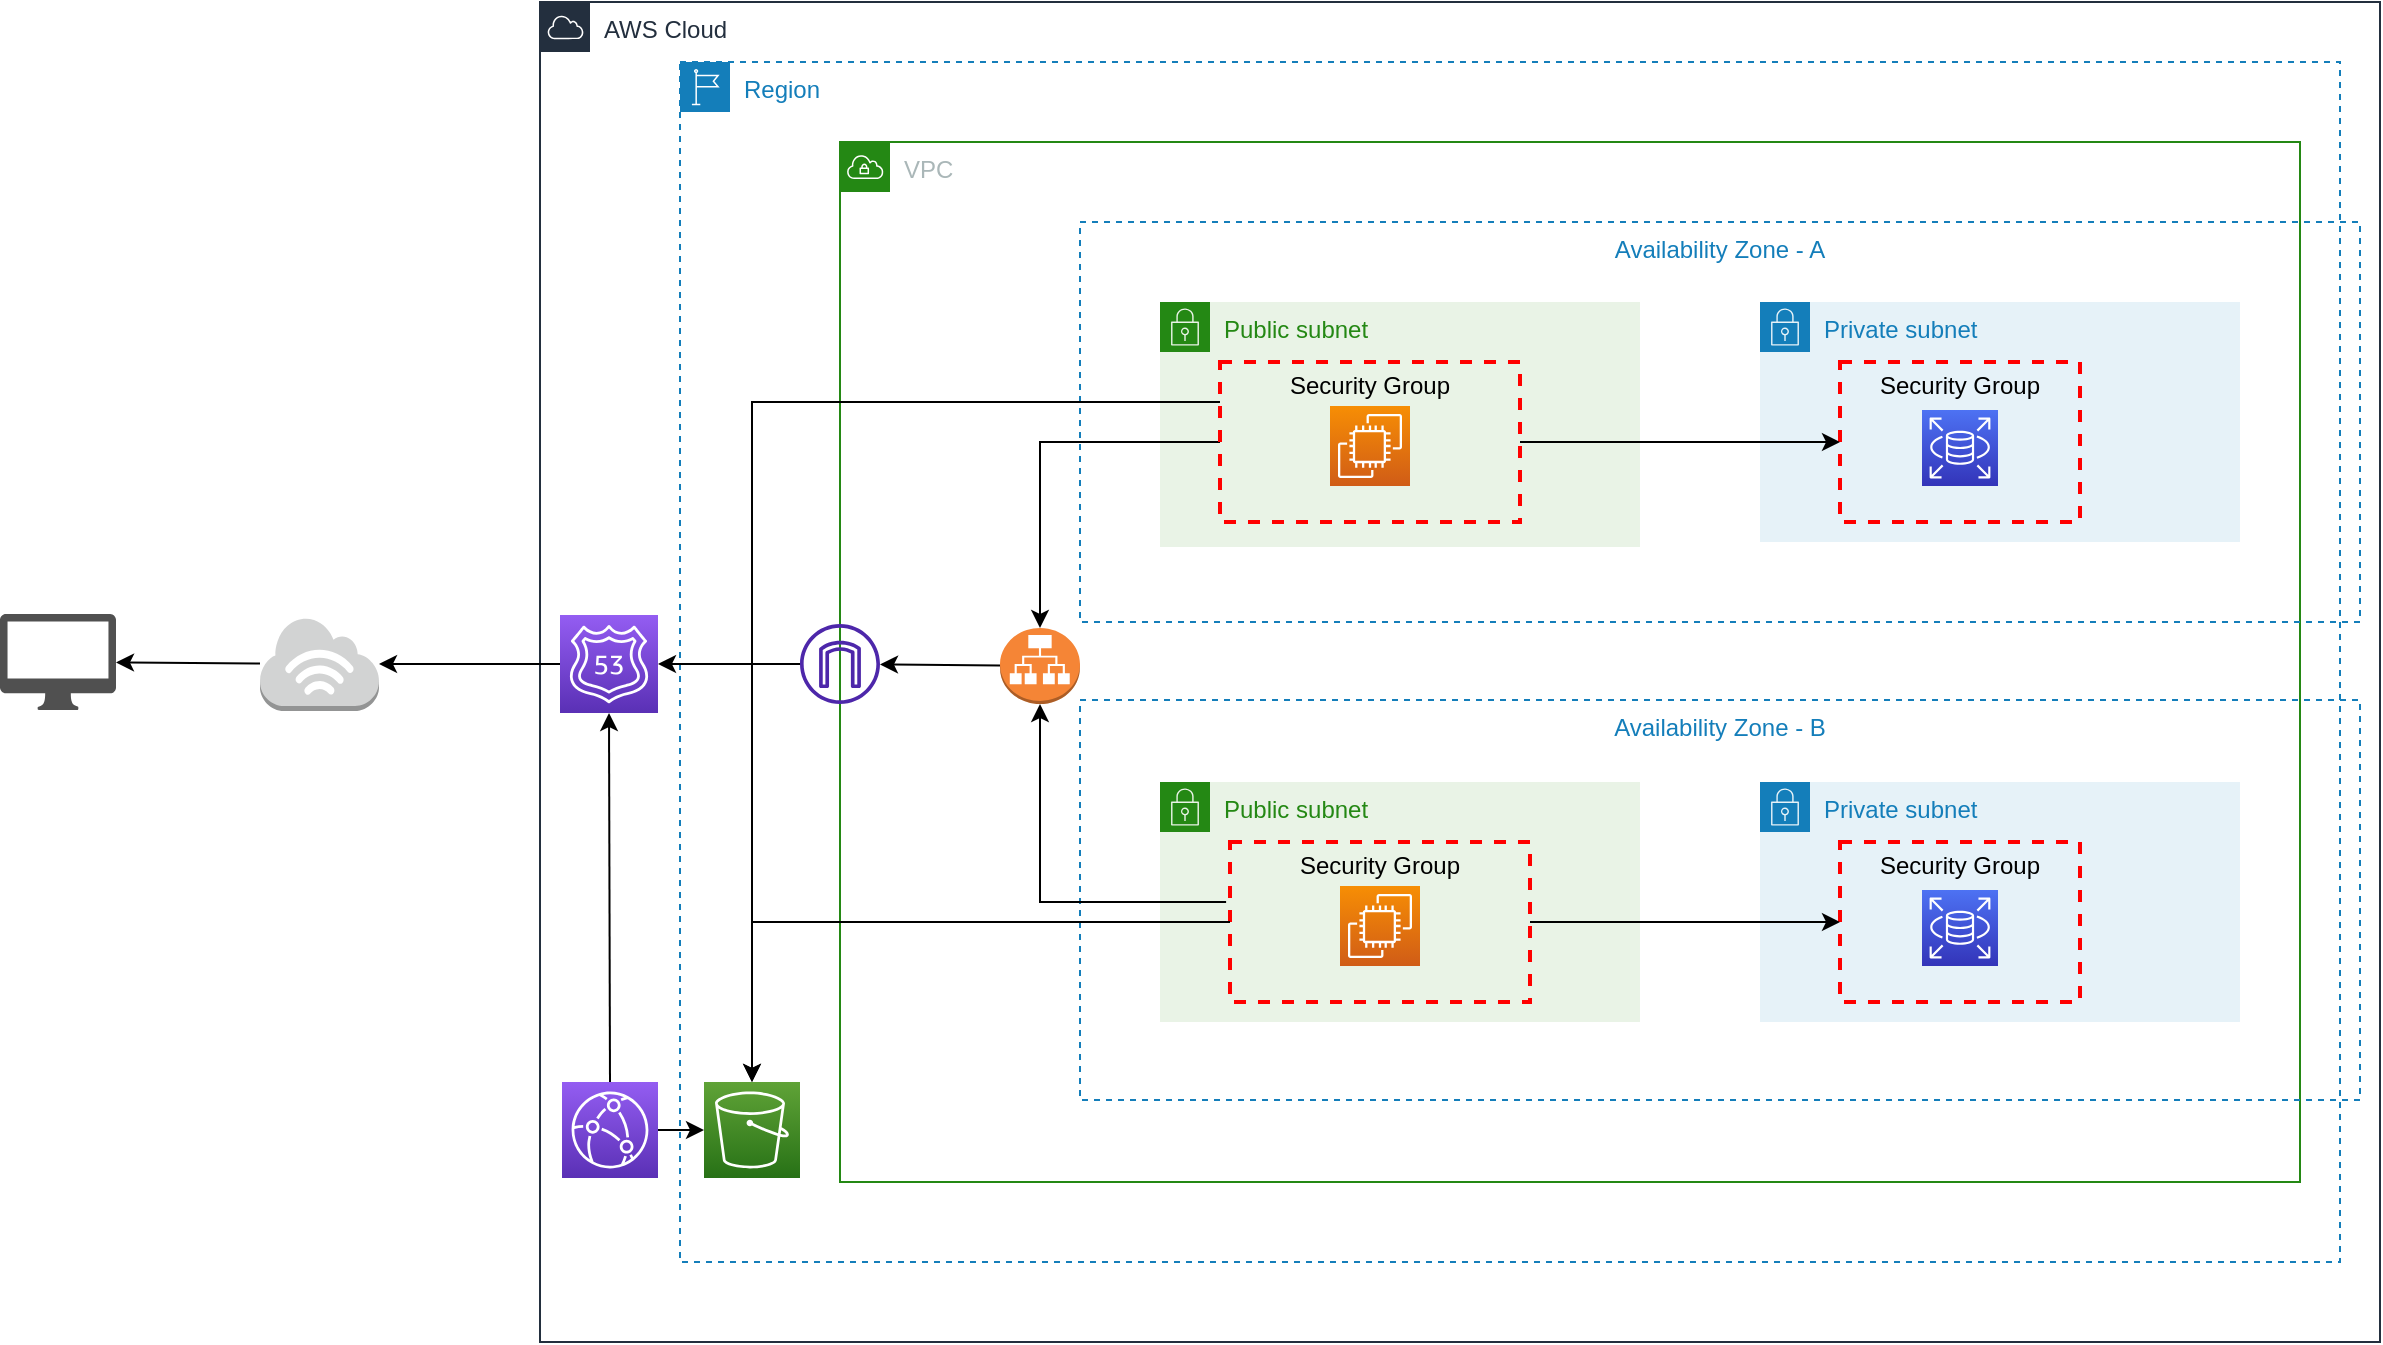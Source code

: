 <mxfile version="20.5.1" type="github">
  <diagram id="PDpObLPVL--RrpvwOKSg" name="Page-1">
    <mxGraphModel dx="2170" dy="769" grid="1" gridSize="10" guides="1" tooltips="1" connect="1" arrows="1" fold="1" page="1" pageScale="1" pageWidth="850" pageHeight="1100" math="0" shadow="0">
      <root>
        <mxCell id="0" />
        <mxCell id="1" parent="0" />
        <mxCell id="NroAq79ZU_S0_tY3KaXA-9" value="AWS Cloud" style="points=[[0,0],[0.25,0],[0.5,0],[0.75,0],[1,0],[1,0.25],[1,0.5],[1,0.75],[1,1],[0.75,1],[0.5,1],[0.25,1],[0,1],[0,0.75],[0,0.5],[0,0.25]];outlineConnect=0;gradientColor=none;html=1;whiteSpace=wrap;fontSize=12;fontStyle=0;container=1;pointerEvents=0;collapsible=0;recursiveResize=0;shape=mxgraph.aws4.group;grIcon=mxgraph.aws4.group_aws_cloud;strokeColor=#232F3E;fillColor=none;verticalAlign=top;align=left;spacingLeft=30;fontColor=#232F3E;dashed=0;" vertex="1" parent="1">
          <mxGeometry x="40" y="50" width="920" height="670" as="geometry" />
        </mxCell>
        <mxCell id="NroAq79ZU_S0_tY3KaXA-86" value="" style="sketch=0;points=[[0,0,0],[0.25,0,0],[0.5,0,0],[0.75,0,0],[1,0,0],[0,1,0],[0.25,1,0],[0.5,1,0],[0.75,1,0],[1,1,0],[0,0.25,0],[0,0.5,0],[0,0.75,0],[1,0.25,0],[1,0.5,0],[1,0.75,0]];outlineConnect=0;fontColor=#232F3E;gradientColor=#945DF2;gradientDirection=north;fillColor=#5A30B5;strokeColor=#ffffff;dashed=0;verticalLabelPosition=bottom;verticalAlign=top;align=center;html=1;fontSize=12;fontStyle=0;aspect=fixed;shape=mxgraph.aws4.resourceIcon;resIcon=mxgraph.aws4.cloudfront;" vertex="1" parent="NroAq79ZU_S0_tY3KaXA-9">
          <mxGeometry x="11" y="540" width="48" height="48" as="geometry" />
        </mxCell>
        <mxCell id="NroAq79ZU_S0_tY3KaXA-87" value="" style="sketch=0;points=[[0,0,0],[0.25,0,0],[0.5,0,0],[0.75,0,0],[1,0,0],[0,1,0],[0.25,1,0],[0.5,1,0],[0.75,1,0],[1,1,0],[0,0.25,0],[0,0.5,0],[0,0.75,0],[1,0.25,0],[1,0.5,0],[1,0.75,0]];outlineConnect=0;fontColor=#232F3E;gradientColor=#945DF2;gradientDirection=north;fillColor=#5A30B5;strokeColor=#ffffff;dashed=0;verticalLabelPosition=bottom;verticalAlign=top;align=center;html=1;fontSize=12;fontStyle=0;aspect=fixed;shape=mxgraph.aws4.resourceIcon;resIcon=mxgraph.aws4.route_53;" vertex="1" parent="NroAq79ZU_S0_tY3KaXA-9">
          <mxGeometry x="10" y="306.5" width="49" height="49" as="geometry" />
        </mxCell>
        <mxCell id="NroAq79ZU_S0_tY3KaXA-103" value="" style="endArrow=classic;html=1;rounded=0;exitX=0.5;exitY=0;exitDx=0;exitDy=0;exitPerimeter=0;entryX=0.5;entryY=1;entryDx=0;entryDy=0;entryPerimeter=0;" edge="1" parent="NroAq79ZU_S0_tY3KaXA-9" source="NroAq79ZU_S0_tY3KaXA-86" target="NroAq79ZU_S0_tY3KaXA-87">
          <mxGeometry width="50" height="50" relative="1" as="geometry">
            <mxPoint x="330" y="410" as="sourcePoint" />
            <mxPoint x="380" y="360" as="targetPoint" />
          </mxGeometry>
        </mxCell>
        <mxCell id="NroAq79ZU_S0_tY3KaXA-10" value="Region" style="points=[[0,0],[0.25,0],[0.5,0],[0.75,0],[1,0],[1,0.25],[1,0.5],[1,0.75],[1,1],[0.75,1],[0.5,1],[0.25,1],[0,1],[0,0.75],[0,0.5],[0,0.25]];outlineConnect=0;gradientColor=none;html=1;whiteSpace=wrap;fontSize=12;fontStyle=0;container=1;pointerEvents=0;collapsible=0;recursiveResize=0;shape=mxgraph.aws4.group;grIcon=mxgraph.aws4.group_region;strokeColor=#147EBA;fillColor=none;verticalAlign=top;align=left;spacingLeft=30;fontColor=#147EBA;dashed=1;" vertex="1" parent="1">
          <mxGeometry x="110" y="80" width="830" height="600" as="geometry" />
        </mxCell>
        <mxCell id="NroAq79ZU_S0_tY3KaXA-85" value="" style="sketch=0;points=[[0,0,0],[0.25,0,0],[0.5,0,0],[0.75,0,0],[1,0,0],[0,1,0],[0.25,1,0],[0.5,1,0],[0.75,1,0],[1,1,0],[0,0.25,0],[0,0.5,0],[0,0.75,0],[1,0.25,0],[1,0.5,0],[1,0.75,0]];outlineConnect=0;fontColor=#232F3E;gradientColor=#60A337;gradientDirection=north;fillColor=#277116;strokeColor=#ffffff;dashed=0;verticalLabelPosition=bottom;verticalAlign=top;align=center;html=1;fontSize=12;fontStyle=0;aspect=fixed;shape=mxgraph.aws4.resourceIcon;resIcon=mxgraph.aws4.s3;" vertex="1" parent="NroAq79ZU_S0_tY3KaXA-10">
          <mxGeometry x="12" y="510" width="48" height="48" as="geometry" />
        </mxCell>
        <object label="VPC" name="Internet Gateway" id="NroAq79ZU_S0_tY3KaXA-12">
          <mxCell style="points=[[0,0],[0.25,0],[0.5,0],[0.75,0],[1,0],[1,0.25],[1,0.5],[1,0.75],[1,1],[0.75,1],[0.5,1],[0.25,1],[0,1],[0,0.75],[0,0.5],[0,0.25]];outlineConnect=0;gradientColor=none;html=1;whiteSpace=wrap;fontSize=12;fontStyle=0;container=1;pointerEvents=0;collapsible=0;recursiveResize=0;shape=mxgraph.aws4.group;grIcon=mxgraph.aws4.group_vpc;strokeColor=#248814;fillColor=none;verticalAlign=top;align=left;spacingLeft=30;fontColor=#AAB7B8;dashed=0;" vertex="1" parent="1">
            <mxGeometry x="190" y="120" width="730" height="520" as="geometry" />
          </mxCell>
        </object>
        <mxCell id="NroAq79ZU_S0_tY3KaXA-13" value="Availability Zone - A" style="fillColor=none;strokeColor=#147EBA;dashed=1;verticalAlign=top;fontStyle=0;fontColor=#147EBA;" vertex="1" parent="NroAq79ZU_S0_tY3KaXA-12">
          <mxGeometry x="120" y="40" width="640" height="200" as="geometry" />
        </mxCell>
        <mxCell id="NroAq79ZU_S0_tY3KaXA-14" value="Availability Zone - B" style="fillColor=none;strokeColor=#147EBA;dashed=1;verticalAlign=top;fontStyle=0;fontColor=#147EBA;" vertex="1" parent="NroAq79ZU_S0_tY3KaXA-12">
          <mxGeometry x="120" y="279" width="640" height="200" as="geometry" />
        </mxCell>
        <mxCell id="NroAq79ZU_S0_tY3KaXA-15" value="Public subnet" style="points=[[0,0],[0.25,0],[0.5,0],[0.75,0],[1,0],[1,0.25],[1,0.5],[1,0.75],[1,1],[0.75,1],[0.5,1],[0.25,1],[0,1],[0,0.75],[0,0.5],[0,0.25]];outlineConnect=0;gradientColor=none;html=1;whiteSpace=wrap;fontSize=12;fontStyle=0;container=1;pointerEvents=0;collapsible=0;recursiveResize=0;shape=mxgraph.aws4.group;grIcon=mxgraph.aws4.group_security_group;grStroke=0;strokeColor=#248814;fillColor=#E9F3E6;verticalAlign=top;align=left;spacingLeft=30;fontColor=#248814;dashed=0;" vertex="1" parent="NroAq79ZU_S0_tY3KaXA-12">
          <mxGeometry x="160" y="80" width="240" height="122.5" as="geometry" />
        </mxCell>
        <mxCell id="NroAq79ZU_S0_tY3KaXA-16" value="Public subnet" style="points=[[0,0],[0.25,0],[0.5,0],[0.75,0],[1,0],[1,0.25],[1,0.5],[1,0.75],[1,1],[0.75,1],[0.5,1],[0.25,1],[0,1],[0,0.75],[0,0.5],[0,0.25]];outlineConnect=0;gradientColor=none;html=1;whiteSpace=wrap;fontSize=12;fontStyle=0;container=1;pointerEvents=0;collapsible=0;recursiveResize=0;shape=mxgraph.aws4.group;grIcon=mxgraph.aws4.group_security_group;grStroke=0;strokeColor=#248814;fillColor=#E9F3E6;verticalAlign=top;align=left;spacingLeft=30;fontColor=#248814;dashed=0;" vertex="1" parent="NroAq79ZU_S0_tY3KaXA-12">
          <mxGeometry x="160" y="320" width="240" height="120" as="geometry" />
        </mxCell>
        <mxCell id="NroAq79ZU_S0_tY3KaXA-17" value="Private subnet" style="points=[[0,0],[0.25,0],[0.5,0],[0.75,0],[1,0],[1,0.25],[1,0.5],[1,0.75],[1,1],[0.75,1],[0.5,1],[0.25,1],[0,1],[0,0.75],[0,0.5],[0,0.25]];outlineConnect=0;gradientColor=none;html=1;whiteSpace=wrap;fontSize=12;fontStyle=0;container=1;pointerEvents=0;collapsible=0;recursiveResize=0;shape=mxgraph.aws4.group;grIcon=mxgraph.aws4.group_security_group;grStroke=0;strokeColor=#147EBA;fillColor=#E6F2F8;verticalAlign=top;align=left;spacingLeft=30;fontColor=#147EBA;dashed=0;" vertex="1" parent="NroAq79ZU_S0_tY3KaXA-12">
          <mxGeometry x="460" y="80" width="240" height="120" as="geometry" />
        </mxCell>
        <mxCell id="NroAq79ZU_S0_tY3KaXA-60" value="Security Group" style="fontStyle=0;verticalAlign=top;align=center;spacingTop=-2;fillColor=none;rounded=0;whiteSpace=wrap;html=1;strokeColor=#FF0000;strokeWidth=2;dashed=1;container=1;collapsible=0;expand=0;recursiveResize=0;" vertex="1" parent="NroAq79ZU_S0_tY3KaXA-17">
          <mxGeometry x="40" y="30" width="120" height="80" as="geometry" />
        </mxCell>
        <mxCell id="NroAq79ZU_S0_tY3KaXA-49" value="" style="sketch=0;points=[[0,0,0],[0.25,0,0],[0.5,0,0],[0.75,0,0],[1,0,0],[0,1,0],[0.25,1,0],[0.5,1,0],[0.75,1,0],[1,1,0],[0,0.25,0],[0,0.5,0],[0,0.75,0],[1,0.25,0],[1,0.5,0],[1,0.75,0]];outlineConnect=0;fontColor=#232F3E;gradientColor=#4D72F3;gradientDirection=north;fillColor=#3334B9;strokeColor=#ffffff;dashed=0;verticalLabelPosition=bottom;verticalAlign=top;align=center;html=1;fontSize=12;fontStyle=0;aspect=fixed;shape=mxgraph.aws4.resourceIcon;resIcon=mxgraph.aws4.rds;" vertex="1" parent="NroAq79ZU_S0_tY3KaXA-60">
          <mxGeometry x="41" y="24" width="38" height="38" as="geometry" />
        </mxCell>
        <mxCell id="NroAq79ZU_S0_tY3KaXA-19" value="Private subnet" style="points=[[0,0],[0.25,0],[0.5,0],[0.75,0],[1,0],[1,0.25],[1,0.5],[1,0.75],[1,1],[0.75,1],[0.5,1],[0.25,1],[0,1],[0,0.75],[0,0.5],[0,0.25]];outlineConnect=0;gradientColor=none;html=1;whiteSpace=wrap;fontSize=12;fontStyle=0;container=1;pointerEvents=0;collapsible=0;recursiveResize=0;shape=mxgraph.aws4.group;grIcon=mxgraph.aws4.group_security_group;grStroke=0;strokeColor=#147EBA;fillColor=#E6F2F8;verticalAlign=top;align=left;spacingLeft=30;fontColor=#147EBA;dashed=0;" vertex="1" parent="NroAq79ZU_S0_tY3KaXA-12">
          <mxGeometry x="460" y="320" width="240" height="120" as="geometry" />
        </mxCell>
        <mxCell id="NroAq79ZU_S0_tY3KaXA-93" value="" style="edgeStyle=none;rounded=0;orthogonalLoop=1;jettySize=auto;html=1;" edge="1" parent="NroAq79ZU_S0_tY3KaXA-12" source="NroAq79ZU_S0_tY3KaXA-25" target="NroAq79ZU_S0_tY3KaXA-66">
          <mxGeometry relative="1" as="geometry" />
        </mxCell>
        <mxCell id="NroAq79ZU_S0_tY3KaXA-25" value="" style="outlineConnect=0;dashed=0;verticalLabelPosition=bottom;verticalAlign=top;align=center;html=1;shape=mxgraph.aws3.application_load_balancer;fillColor=#F58536;gradientColor=none;" vertex="1" parent="NroAq79ZU_S0_tY3KaXA-12">
          <mxGeometry x="80" y="243" width="40" height="38" as="geometry" />
        </mxCell>
        <mxCell id="NroAq79ZU_S0_tY3KaXA-29" value="" style="endArrow=classic;html=1;rounded=0;entryX=0.5;entryY=0;entryDx=0;entryDy=0;entryPerimeter=0;exitX=0;exitY=0.5;exitDx=0;exitDy=0;" edge="1" parent="NroAq79ZU_S0_tY3KaXA-12" source="NroAq79ZU_S0_tY3KaXA-56" target="NroAq79ZU_S0_tY3KaXA-25">
          <mxGeometry width="50" height="50" relative="1" as="geometry">
            <mxPoint x="140" y="140" as="sourcePoint" />
            <mxPoint x="60" y="250" as="targetPoint" />
            <Array as="points">
              <mxPoint x="100" y="150" />
            </Array>
          </mxGeometry>
        </mxCell>
        <mxCell id="NroAq79ZU_S0_tY3KaXA-30" value="" style="endArrow=classic;html=1;rounded=0;entryX=0.5;entryY=1;entryDx=0;entryDy=0;entryPerimeter=0;exitX=-0.013;exitY=0.375;exitDx=0;exitDy=0;exitPerimeter=0;" edge="1" parent="NroAq79ZU_S0_tY3KaXA-12" source="NroAq79ZU_S0_tY3KaXA-55" target="NroAq79ZU_S0_tY3KaXA-25">
          <mxGeometry width="50" height="50" relative="1" as="geometry">
            <mxPoint x="140" y="380" as="sourcePoint" />
            <mxPoint x="50" y="260" as="targetPoint" />
            <Array as="points">
              <mxPoint x="100" y="380" />
            </Array>
          </mxGeometry>
        </mxCell>
        <mxCell id="NroAq79ZU_S0_tY3KaXA-55" value="Security Group" style="fontStyle=0;verticalAlign=top;align=center;spacingTop=-2;fillColor=none;rounded=0;whiteSpace=wrap;html=1;strokeColor=#FF0000;strokeWidth=2;dashed=1;container=1;collapsible=0;expand=0;recursiveResize=0;" vertex="1" parent="NroAq79ZU_S0_tY3KaXA-12">
          <mxGeometry x="195" y="350" width="150" height="80" as="geometry" />
        </mxCell>
        <mxCell id="NroAq79ZU_S0_tY3KaXA-24" value="" style="sketch=0;points=[[0,0,0],[0.25,0,0],[0.5,0,0],[0.75,0,0],[1,0,0],[0,1,0],[0.25,1,0],[0.5,1,0],[0.75,1,0],[1,1,0],[0,0.25,0],[0,0.5,0],[0,0.75,0],[1,0.25,0],[1,0.5,0],[1,0.75,0]];outlineConnect=0;fontColor=#232F3E;gradientColor=#F78E04;gradientDirection=north;fillColor=#D05C17;strokeColor=#ffffff;dashed=0;verticalLabelPosition=bottom;verticalAlign=top;align=center;html=1;fontSize=12;fontStyle=0;aspect=fixed;shape=mxgraph.aws4.resourceIcon;resIcon=mxgraph.aws4.ec2;" vertex="1" parent="NroAq79ZU_S0_tY3KaXA-55">
          <mxGeometry x="55" y="22" width="40" height="40" as="geometry" />
        </mxCell>
        <mxCell id="NroAq79ZU_S0_tY3KaXA-56" value="Security Group" style="fontStyle=0;verticalAlign=top;align=center;spacingTop=-2;fillColor=none;rounded=0;whiteSpace=wrap;html=1;strokeColor=#FF0000;strokeWidth=2;dashed=1;container=1;collapsible=0;expand=0;recursiveResize=0;" vertex="1" parent="NroAq79ZU_S0_tY3KaXA-12">
          <mxGeometry x="190" y="110" width="150" height="80" as="geometry" />
        </mxCell>
        <mxCell id="NroAq79ZU_S0_tY3KaXA-57" value="" style="sketch=0;points=[[0,0,0],[0.25,0,0],[0.5,0,0],[0.75,0,0],[1,0,0],[0,1,0],[0.25,1,0],[0.5,1,0],[0.75,1,0],[1,1,0],[0,0.25,0],[0,0.5,0],[0,0.75,0],[1,0.25,0],[1,0.5,0],[1,0.75,0]];outlineConnect=0;fontColor=#232F3E;gradientColor=#F78E04;gradientDirection=north;fillColor=#D05C17;strokeColor=#ffffff;dashed=0;verticalLabelPosition=bottom;verticalAlign=top;align=center;html=1;fontSize=12;fontStyle=0;aspect=fixed;shape=mxgraph.aws4.resourceIcon;resIcon=mxgraph.aws4.ec2;" vertex="1" parent="NroAq79ZU_S0_tY3KaXA-56">
          <mxGeometry x="55" y="22" width="40" height="40" as="geometry" />
        </mxCell>
        <mxCell id="NroAq79ZU_S0_tY3KaXA-64" value="Security Group" style="fontStyle=0;verticalAlign=top;align=center;spacingTop=-2;fillColor=none;rounded=0;whiteSpace=wrap;html=1;strokeColor=#FF0000;strokeWidth=2;dashed=1;container=1;collapsible=0;expand=0;recursiveResize=0;" vertex="1" parent="NroAq79ZU_S0_tY3KaXA-12">
          <mxGeometry x="500" y="350" width="120" height="80" as="geometry" />
        </mxCell>
        <mxCell id="NroAq79ZU_S0_tY3KaXA-65" value="" style="sketch=0;points=[[0,0,0],[0.25,0,0],[0.5,0,0],[0.75,0,0],[1,0,0],[0,1,0],[0.25,1,0],[0.5,1,0],[0.75,1,0],[1,1,0],[0,0.25,0],[0,0.5,0],[0,0.75,0],[1,0.25,0],[1,0.5,0],[1,0.75,0]];outlineConnect=0;fontColor=#232F3E;gradientColor=#4D72F3;gradientDirection=north;fillColor=#3334B9;strokeColor=#ffffff;dashed=0;verticalLabelPosition=bottom;verticalAlign=top;align=center;html=1;fontSize=12;fontStyle=0;aspect=fixed;shape=mxgraph.aws4.resourceIcon;resIcon=mxgraph.aws4.rds;" vertex="1" parent="NroAq79ZU_S0_tY3KaXA-64">
          <mxGeometry x="41" y="24" width="38" height="38" as="geometry" />
        </mxCell>
        <object label="" placeholders="1" name="Internet Gateway" id="NroAq79ZU_S0_tY3KaXA-66">
          <mxCell style="sketch=0;outlineConnect=0;fontColor=#232F3E;gradientColor=none;fillColor=#4D27AA;strokeColor=none;dashed=0;verticalLabelPosition=bottom;verticalAlign=top;align=center;html=1;fontSize=12;fontStyle=0;aspect=fixed;pointerEvents=1;shape=mxgraph.aws4.internet_gateway;" vertex="1" parent="NroAq79ZU_S0_tY3KaXA-12">
            <mxGeometry x="-20" y="241" width="40" height="40" as="geometry" />
          </mxCell>
        </object>
        <mxCell id="NroAq79ZU_S0_tY3KaXA-95" value="" style="endArrow=classic;html=1;rounded=0;entryX=0;entryY=0.5;entryDx=0;entryDy=0;exitX=1;exitY=0.5;exitDx=0;exitDy=0;" edge="1" parent="NroAq79ZU_S0_tY3KaXA-12" source="NroAq79ZU_S0_tY3KaXA-55" target="NroAq79ZU_S0_tY3KaXA-64">
          <mxGeometry width="50" height="50" relative="1" as="geometry">
            <mxPoint x="180" y="340" as="sourcePoint" />
            <mxPoint x="230" y="290" as="targetPoint" />
          </mxGeometry>
        </mxCell>
        <mxCell id="NroAq79ZU_S0_tY3KaXA-96" value="" style="endArrow=classic;html=1;rounded=0;entryX=0;entryY=0.5;entryDx=0;entryDy=0;exitX=1;exitY=0.5;exitDx=0;exitDy=0;" edge="1" parent="NroAq79ZU_S0_tY3KaXA-12" source="NroAq79ZU_S0_tY3KaXA-56" target="NroAq79ZU_S0_tY3KaXA-60">
          <mxGeometry width="50" height="50" relative="1" as="geometry">
            <mxPoint x="355" y="400" as="sourcePoint" />
            <mxPoint x="510" y="400" as="targetPoint" />
          </mxGeometry>
        </mxCell>
        <mxCell id="NroAq79ZU_S0_tY3KaXA-91" value="" style="edgeStyle=none;rounded=0;orthogonalLoop=1;jettySize=auto;html=1;" edge="1" parent="1" source="NroAq79ZU_S0_tY3KaXA-66" target="NroAq79ZU_S0_tY3KaXA-87">
          <mxGeometry relative="1" as="geometry" />
        </mxCell>
        <mxCell id="NroAq79ZU_S0_tY3KaXA-98" value="" style="endArrow=classic;html=1;rounded=0;exitX=0;exitY=0.5;exitDx=0;exitDy=0;" edge="1" parent="1" source="NroAq79ZU_S0_tY3KaXA-55">
          <mxGeometry width="50" height="50" relative="1" as="geometry">
            <mxPoint x="370" y="460" as="sourcePoint" />
            <mxPoint x="146" y="590" as="targetPoint" />
            <Array as="points">
              <mxPoint x="146" y="510" />
            </Array>
          </mxGeometry>
        </mxCell>
        <mxCell id="NroAq79ZU_S0_tY3KaXA-99" value="" style="endArrow=classic;html=1;rounded=0;entryX=0.5;entryY=0;entryDx=0;entryDy=0;entryPerimeter=0;exitX=0;exitY=0.25;exitDx=0;exitDy=0;" edge="1" parent="1" source="NroAq79ZU_S0_tY3KaXA-56" target="NroAq79ZU_S0_tY3KaXA-85">
          <mxGeometry width="50" height="50" relative="1" as="geometry">
            <mxPoint x="370" y="460" as="sourcePoint" />
            <mxPoint x="420" y="410" as="targetPoint" />
            <Array as="points">
              <mxPoint x="146" y="250" />
            </Array>
          </mxGeometry>
        </mxCell>
        <mxCell id="NroAq79ZU_S0_tY3KaXA-104" value="" style="edgeStyle=none;rounded=0;orthogonalLoop=1;jettySize=auto;html=1;" edge="1" parent="1" source="NroAq79ZU_S0_tY3KaXA-86" target="NroAq79ZU_S0_tY3KaXA-85">
          <mxGeometry relative="1" as="geometry" />
        </mxCell>
        <mxCell id="NroAq79ZU_S0_tY3KaXA-108" value="" style="edgeStyle=none;rounded=0;orthogonalLoop=1;jettySize=auto;html=1;" edge="1" parent="1" source="NroAq79ZU_S0_tY3KaXA-105" target="NroAq79ZU_S0_tY3KaXA-107">
          <mxGeometry relative="1" as="geometry" />
        </mxCell>
        <mxCell id="NroAq79ZU_S0_tY3KaXA-105" value="" style="outlineConnect=0;dashed=0;verticalLabelPosition=bottom;verticalAlign=top;align=center;html=1;shape=mxgraph.aws3.internet_3;fillColor=#D2D3D3;gradientColor=none;" vertex="1" parent="1">
          <mxGeometry x="-100" y="357.5" width="59.5" height="47" as="geometry" />
        </mxCell>
        <mxCell id="NroAq79ZU_S0_tY3KaXA-106" value="" style="edgeStyle=none;rounded=0;orthogonalLoop=1;jettySize=auto;html=1;" edge="1" parent="1" source="NroAq79ZU_S0_tY3KaXA-87" target="NroAq79ZU_S0_tY3KaXA-105">
          <mxGeometry relative="1" as="geometry" />
        </mxCell>
        <mxCell id="NroAq79ZU_S0_tY3KaXA-107" value="" style="sketch=0;pointerEvents=1;shadow=0;dashed=0;html=1;strokeColor=none;fillColor=#505050;labelPosition=center;verticalLabelPosition=bottom;verticalAlign=top;outlineConnect=0;align=center;shape=mxgraph.office.devices.mac_client;" vertex="1" parent="1">
          <mxGeometry x="-230" y="356" width="58" height="48" as="geometry" />
        </mxCell>
      </root>
    </mxGraphModel>
  </diagram>
</mxfile>
